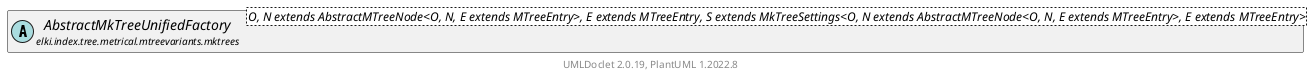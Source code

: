 @startuml
    remove .*\.(Instance|Par|Parameterizer|Factory)$
    set namespaceSeparator none
    hide empty fields
    hide empty methods

    abstract class "<size:14>AbstractMkTreeUnifiedFactory.Par\n<size:10>elki.index.tree.metrical.mtreevariants.mktrees" as elki.index.tree.metrical.mtreevariants.mktrees.AbstractMkTreeUnifiedFactory.Par<O, N extends AbstractMTreeNode<O, N, E extends MTreeEntry>, E extends MTreeEntry, S extends MkTreeSettings<O, N extends AbstractMTreeNode<O, N, E extends MTreeEntry>, E extends MTreeEntry>> [[AbstractMkTreeUnifiedFactory.Par.html]] {
        {static} +K_MAX_ID: OptionID
        +configure(Parameterization): void
        {abstract} +make(): AbstractMkTreeUnifiedFactory<O, N extends AbstractMTreeNode<O, N, E extends MTreeEntry>, E extends MTreeEntry, S extends MkTreeSettings<O, N extends AbstractMTreeNode<O, N, E extends MTreeEntry>, E extends MTreeEntry>>
    }

    abstract class "<size:14>AbstractMTreeFactory.Par\n<size:10>elki.index.tree.metrical.mtreevariants" as elki.index.tree.metrical.mtreevariants.AbstractMTreeFactory.Par<O, N extends AbstractMTreeNode<O, N, E extends MTreeEntry>, E extends MTreeEntry, S extends MkTreeSettings<O, N extends AbstractMTreeNode<O, N, E extends MTreeEntry>, E extends MTreeEntry>> [[../AbstractMTreeFactory.Par.html]] {
        {abstract} #makeSettings(): S extends MkTreeSettings<O, N extends AbstractMTreeNode<O, N, E extends MTreeEntry>, E extends MTreeEntry>
        {abstract} +make(): AbstractMTreeFactory<O, N extends AbstractMTreeNode<O, N, E extends MTreeEntry>, E extends MTreeEntry, ?>
    }
    abstract class "<size:14>AbstractMkTreeUnifiedFactory\n<size:10>elki.index.tree.metrical.mtreevariants.mktrees" as elki.index.tree.metrical.mtreevariants.mktrees.AbstractMkTreeUnifiedFactory<O, N extends AbstractMTreeNode<O, N, E extends MTreeEntry>, E extends MTreeEntry, S extends MkTreeSettings<O, N extends AbstractMTreeNode<O, N, E extends MTreeEntry>, E extends MTreeEntry>> [[AbstractMkTreeUnifiedFactory.html]]

    elki.index.tree.metrical.mtreevariants.AbstractMTreeFactory.Par <|-- elki.index.tree.metrical.mtreevariants.mktrees.AbstractMkTreeUnifiedFactory.Par
    elki.index.tree.metrical.mtreevariants.mktrees.AbstractMkTreeUnifiedFactory +-- elki.index.tree.metrical.mtreevariants.mktrees.AbstractMkTreeUnifiedFactory.Par

    center footer UMLDoclet 2.0.19, PlantUML 1.2022.8
@enduml
